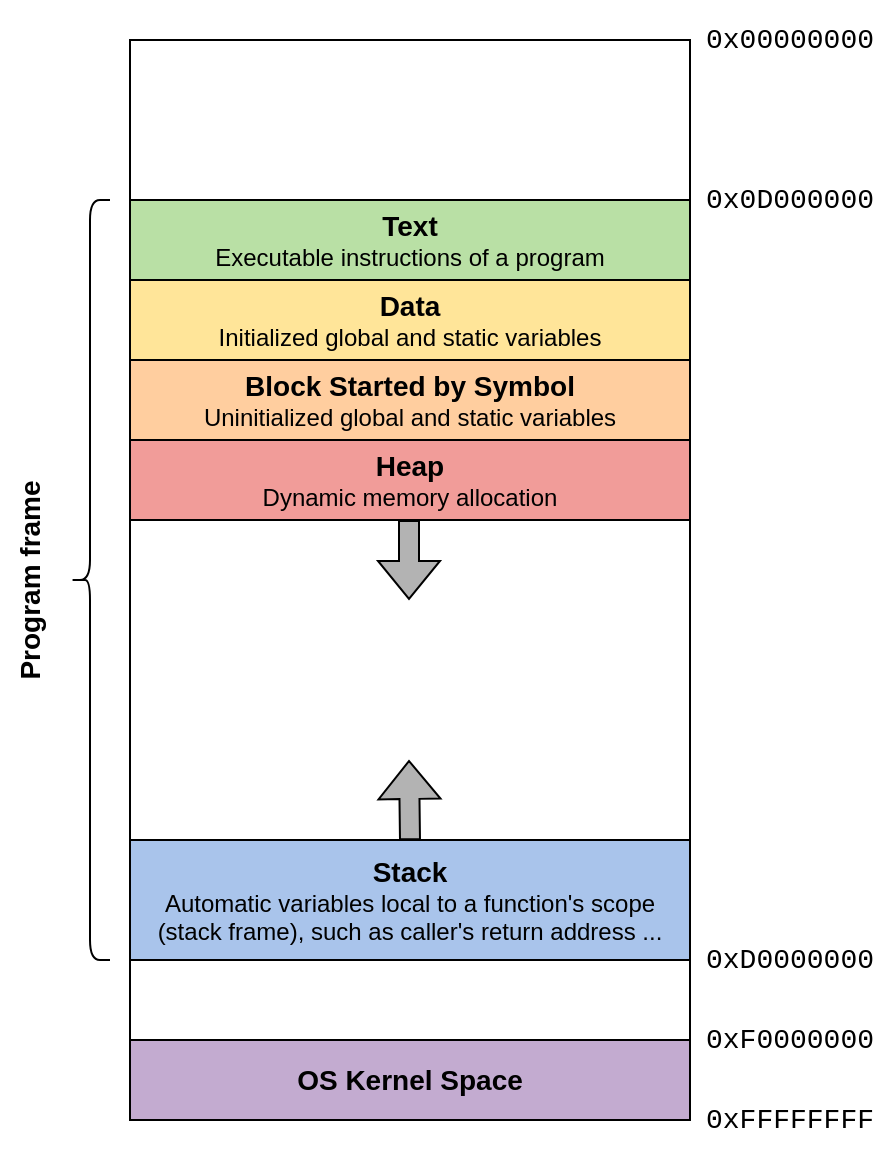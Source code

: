<mxfile version="26.3.0">
  <diagram name="Page-1" id="LsioGrfOPgKC3NI2Q58E">
    <mxGraphModel dx="1025" dy="1155" grid="1" gridSize="10" guides="1" tooltips="1" connect="1" arrows="1" fold="1" page="1" pageScale="1" pageWidth="827" pageHeight="1169" math="0" shadow="0">
      <root>
        <mxCell id="0" />
        <mxCell id="1" parent="0" />
        <mxCell id="d7B5ejOyQjTjbTQHLv4k-1" value="&lt;div&gt;&lt;b&gt;&lt;font style=&quot;font-size: 14px;&quot;&gt;Text&lt;/font&gt;&lt;/b&gt;&lt;/div&gt;&lt;div&gt;Executable instructions of a program&lt;/div&gt;" style="rounded=0;whiteSpace=wrap;html=1;fillColor=#B9E0A5;" vertex="1" parent="1">
          <mxGeometry x="120" y="120" width="280" height="40" as="geometry" />
        </mxCell>
        <mxCell id="d7B5ejOyQjTjbTQHLv4k-2" value="&lt;div&gt;&lt;font style=&quot;font-size: 14px;&quot;&gt;&lt;b&gt;Data&lt;/b&gt;&lt;/font&gt;&lt;/div&gt;&lt;div&gt;Initialized global and static variables&lt;/div&gt;" style="rounded=0;whiteSpace=wrap;html=1;fillColor=#FFE599;" vertex="1" parent="1">
          <mxGeometry x="120" y="160" width="280" height="40" as="geometry" />
        </mxCell>
        <mxCell id="d7B5ejOyQjTjbTQHLv4k-3" value="&lt;div&gt;&lt;font style=&quot;font-size: 14px;&quot;&gt;&lt;b&gt;Block Started by Symbol&lt;/b&gt;&lt;/font&gt;&lt;/div&gt;&lt;div&gt;Uninitialized global and static variables&lt;/div&gt;" style="rounded=0;whiteSpace=wrap;html=1;fillColor=#FFCE9F;" vertex="1" parent="1">
          <mxGeometry x="120" y="200" width="280" height="40" as="geometry" />
        </mxCell>
        <mxCell id="d7B5ejOyQjTjbTQHLv4k-20" value="" style="edgeStyle=orthogonalEdgeStyle;rounded=0;orthogonalLoop=1;jettySize=auto;html=1;" edge="1" parent="1" source="d7B5ejOyQjTjbTQHLv4k-4" target="d7B5ejOyQjTjbTQHLv4k-6">
          <mxGeometry relative="1" as="geometry" />
        </mxCell>
        <mxCell id="d7B5ejOyQjTjbTQHLv4k-4" value="&lt;div&gt;&lt;b&gt;&lt;font style=&quot;font-size: 14px;&quot;&gt;Heap&lt;/font&gt;&lt;/b&gt;&lt;/div&gt;&lt;div&gt;Dynamic memory allocation&lt;/div&gt;" style="rounded=0;whiteSpace=wrap;html=1;fillColor=#F19C99;" vertex="1" parent="1">
          <mxGeometry x="120" y="240" width="280" height="40" as="geometry" />
        </mxCell>
        <mxCell id="d7B5ejOyQjTjbTQHLv4k-18" value="" style="edgeStyle=orthogonalEdgeStyle;rounded=0;orthogonalLoop=1;jettySize=auto;html=1;" edge="1" parent="1" source="d7B5ejOyQjTjbTQHLv4k-5" target="d7B5ejOyQjTjbTQHLv4k-6">
          <mxGeometry relative="1" as="geometry" />
        </mxCell>
        <mxCell id="d7B5ejOyQjTjbTQHLv4k-5" value="&lt;div&gt;&lt;font style=&quot;font-size: 14px;&quot;&gt;&lt;b&gt;Stack&lt;/b&gt;&lt;/font&gt;&lt;/div&gt;&lt;div&gt;Automatic variables local to a function&#39;s scope (stack frame), such as caller&#39;s return address ...&lt;/div&gt;" style="rounded=0;whiteSpace=wrap;html=1;fillColor=#A9C4EB;" vertex="1" parent="1">
          <mxGeometry x="120" y="440" width="280" height="60" as="geometry" />
        </mxCell>
        <mxCell id="d7B5ejOyQjTjbTQHLv4k-6" value="" style="rounded=0;whiteSpace=wrap;html=1;" vertex="1" parent="1">
          <mxGeometry x="120" y="280" width="280" height="160" as="geometry" />
        </mxCell>
        <mxCell id="d7B5ejOyQjTjbTQHLv4k-7" value="&lt;div&gt;&lt;font style=&quot;font-size: 14px;&quot; face=&quot;Courier New&quot;&gt;0x0D000000&lt;/font&gt;&lt;/div&gt;" style="text;html=1;align=center;verticalAlign=middle;whiteSpace=wrap;rounded=0;" vertex="1" parent="1">
          <mxGeometry x="420" y="100" width="60" height="40" as="geometry" />
        </mxCell>
        <mxCell id="d7B5ejOyQjTjbTQHLv4k-8" value="&lt;div&gt;&lt;font face=&quot;Courier New&quot; style=&quot;font-size: 14px;&quot;&gt;0xD0000000&lt;/font&gt;&lt;/div&gt;" style="text;html=1;align=center;verticalAlign=middle;whiteSpace=wrap;rounded=0;" vertex="1" parent="1">
          <mxGeometry x="420" y="480" width="60" height="40" as="geometry" />
        </mxCell>
        <mxCell id="d7B5ejOyQjTjbTQHLv4k-9" value="" style="rounded=0;whiteSpace=wrap;html=1;" vertex="1" parent="1">
          <mxGeometry x="120" y="40" width="280" height="80" as="geometry" />
        </mxCell>
        <mxCell id="d7B5ejOyQjTjbTQHLv4k-10" value="&lt;div&gt;&lt;font style=&quot;font-size: 14px;&quot; face=&quot;Courier New&quot;&gt;0x00000000&lt;/font&gt;&lt;/div&gt;" style="text;html=1;align=center;verticalAlign=middle;whiteSpace=wrap;rounded=0;" vertex="1" parent="1">
          <mxGeometry x="420" y="20" width="60" height="40" as="geometry" />
        </mxCell>
        <mxCell id="d7B5ejOyQjTjbTQHLv4k-11" value="" style="rounded=0;whiteSpace=wrap;html=1;" vertex="1" parent="1">
          <mxGeometry x="120" y="500" width="280" height="40" as="geometry" />
        </mxCell>
        <mxCell id="d7B5ejOyQjTjbTQHLv4k-12" value="&lt;div&gt;&lt;font face=&quot;Courier New&quot; style=&quot;font-size: 14px;&quot;&gt;0xFFFFFFFF&lt;/font&gt;&lt;/div&gt;" style="text;html=1;align=center;verticalAlign=middle;whiteSpace=wrap;rounded=0;" vertex="1" parent="1">
          <mxGeometry x="420" y="560" width="60" height="40" as="geometry" />
        </mxCell>
        <mxCell id="d7B5ejOyQjTjbTQHLv4k-13" value="&lt;b&gt;&lt;font style=&quot;font-size: 14px;&quot;&gt;OS Kernel Space&lt;/font&gt;&lt;/b&gt;" style="rounded=0;whiteSpace=wrap;html=1;fillColor=#C3ABD0;" vertex="1" parent="1">
          <mxGeometry x="120" y="540" width="280" height="40" as="geometry" />
        </mxCell>
        <mxCell id="d7B5ejOyQjTjbTQHLv4k-14" value="&lt;div&gt;&lt;font style=&quot;font-size: 14px;&quot; face=&quot;Courier New&quot;&gt;0xF0000000&lt;/font&gt;&lt;/div&gt;" style="text;html=1;align=center;verticalAlign=middle;whiteSpace=wrap;rounded=0;" vertex="1" parent="1">
          <mxGeometry x="420" y="520" width="60" height="40" as="geometry" />
        </mxCell>
        <mxCell id="d7B5ejOyQjTjbTQHLv4k-17" value="" style="shape=flexArrow;endArrow=classic;html=1;rounded=0;fillColor=#B3B3B3;" edge="1" parent="1">
          <mxGeometry width="50" height="50" relative="1" as="geometry">
            <mxPoint x="260" y="440" as="sourcePoint" />
            <mxPoint x="259.5" y="400" as="targetPoint" />
          </mxGeometry>
        </mxCell>
        <mxCell id="d7B5ejOyQjTjbTQHLv4k-19" value="" style="shape=flexArrow;endArrow=classic;html=1;rounded=0;fillColor=#B3B3B3;" edge="1" parent="1">
          <mxGeometry width="50" height="50" relative="1" as="geometry">
            <mxPoint x="259.5" y="280" as="sourcePoint" />
            <mxPoint x="259.5" y="320" as="targetPoint" />
          </mxGeometry>
        </mxCell>
        <mxCell id="d7B5ejOyQjTjbTQHLv4k-21" value="" style="shape=curlyBracket;whiteSpace=wrap;html=1;rounded=1;labelPosition=left;verticalLabelPosition=middle;align=right;verticalAlign=middle;" vertex="1" parent="1">
          <mxGeometry x="90" y="120" width="20" height="380" as="geometry" />
        </mxCell>
        <mxCell id="d7B5ejOyQjTjbTQHLv4k-22" value="&lt;font style=&quot;font-size: 14px;&quot;&gt;&lt;b&gt;Program frame&lt;/b&gt;&lt;/font&gt;" style="text;html=1;align=center;verticalAlign=middle;whiteSpace=wrap;rounded=0;rotation=-90;" vertex="1" parent="1">
          <mxGeometry y="295" width="140" height="30" as="geometry" />
        </mxCell>
      </root>
    </mxGraphModel>
  </diagram>
</mxfile>
